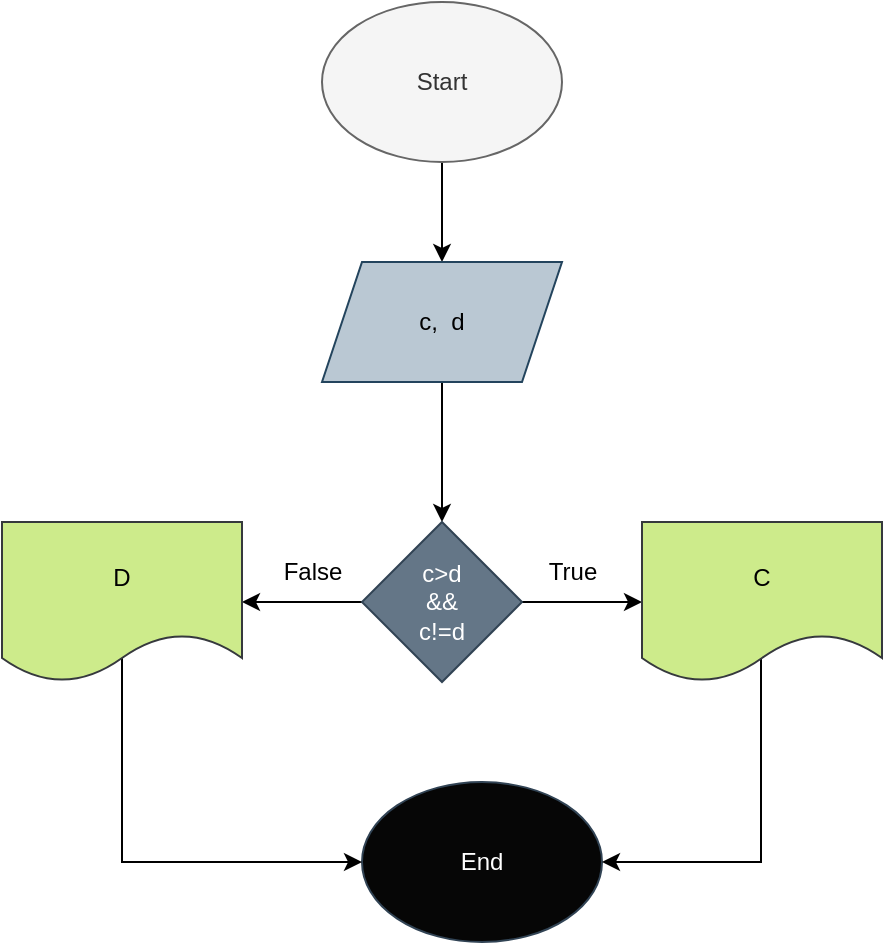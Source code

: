 <mxfile version="20.7.4" type="device" pages="9"><diagram id="5tjr5P32RwIwkQF8swrF" name="Sayfa -4"><mxGraphModel dx="794" dy="470" grid="1" gridSize="10" guides="1" tooltips="1" connect="1" arrows="1" fold="1" page="1" pageScale="1" pageWidth="827" pageHeight="1169" math="0" shadow="0"><root><mxCell id="0"/><mxCell id="1" parent="0"/><mxCell id="R9sOSfy18rmSLbUSGcn--3" value="" style="edgeStyle=orthogonalEdgeStyle;rounded=0;orthogonalLoop=1;jettySize=auto;html=1;" parent="1" source="R9sOSfy18rmSLbUSGcn--1" target="R9sOSfy18rmSLbUSGcn--2" edge="1"><mxGeometry relative="1" as="geometry"/></mxCell><mxCell id="R9sOSfy18rmSLbUSGcn--1" value="Start" style="ellipse;whiteSpace=wrap;html=1;fillColor=#f5f5f5;fontColor=#333333;strokeColor=#666666;" parent="1" vertex="1"><mxGeometry x="320" y="50" width="120" height="80" as="geometry"/></mxCell><mxCell id="fY-oPvimjUovTWZj5Bjs-4" value="" style="edgeStyle=orthogonalEdgeStyle;rounded=0;orthogonalLoop=1;jettySize=auto;html=1;" parent="1" source="R9sOSfy18rmSLbUSGcn--2" target="fY-oPvimjUovTWZj5Bjs-3" edge="1"><mxGeometry relative="1" as="geometry"/></mxCell><mxCell id="R9sOSfy18rmSLbUSGcn--2" value="c,&amp;nbsp; d" style="shape=parallelogram;perimeter=parallelogramPerimeter;whiteSpace=wrap;html=1;fixedSize=1;fillColor=#bac8d3;strokeColor=#23445d;" parent="1" vertex="1"><mxGeometry x="320" y="180" width="120" height="60" as="geometry"/></mxCell><mxCell id="R9sOSfy18rmSLbUSGcn--18" value="End" style="ellipse;whiteSpace=wrap;html=1;fillColor=#060606;fontColor=#ffffff;strokeColor=#314354;" parent="1" vertex="1"><mxGeometry x="340" y="440" width="120" height="80" as="geometry"/></mxCell><mxCell id="fY-oPvimjUovTWZj5Bjs-7" value="" style="edgeStyle=orthogonalEdgeStyle;rounded=0;orthogonalLoop=1;jettySize=auto;html=1;" parent="1" source="fY-oPvimjUovTWZj5Bjs-3" target="fY-oPvimjUovTWZj5Bjs-6" edge="1"><mxGeometry relative="1" as="geometry"/></mxCell><mxCell id="fY-oPvimjUovTWZj5Bjs-9" value="" style="edgeStyle=orthogonalEdgeStyle;rounded=0;orthogonalLoop=1;jettySize=auto;html=1;" parent="1" source="fY-oPvimjUovTWZj5Bjs-3" target="fY-oPvimjUovTWZj5Bjs-8" edge="1"><mxGeometry relative="1" as="geometry"/></mxCell><mxCell id="fY-oPvimjUovTWZj5Bjs-3" value="c&amp;gt;d&lt;br&gt;&amp;amp;&amp;amp;&lt;br&gt;c!=d" style="rhombus;whiteSpace=wrap;html=1;fillColor=#647687;strokeColor=#314354;fontColor=#ffffff;" parent="1" vertex="1"><mxGeometry x="340" y="310" width="80" height="80" as="geometry"/></mxCell><mxCell id="fY-oPvimjUovTWZj5Bjs-11" style="edgeStyle=orthogonalEdgeStyle;rounded=0;orthogonalLoop=1;jettySize=auto;html=1;entryX=1;entryY=0.5;entryDx=0;entryDy=0;" parent="1" target="R9sOSfy18rmSLbUSGcn--18" edge="1"><mxGeometry relative="1" as="geometry"><mxPoint x="539.5" y="480" as="targetPoint"/><mxPoint x="539.5" y="360" as="sourcePoint"/><Array as="points"><mxPoint x="540" y="480"/></Array></mxGeometry></mxCell><mxCell id="fY-oPvimjUovTWZj5Bjs-6" value="C" style="shape=document;whiteSpace=wrap;html=1;boundedLbl=1;fillColor=#cdeb8b;strokeColor=#36393d;" parent="1" vertex="1"><mxGeometry x="480" y="310" width="120" height="80" as="geometry"/></mxCell><mxCell id="fY-oPvimjUovTWZj5Bjs-10" style="edgeStyle=orthogonalEdgeStyle;rounded=0;orthogonalLoop=1;jettySize=auto;html=1;exitX=0.5;exitY=0.825;exitDx=0;exitDy=0;exitPerimeter=0;" parent="1" source="fY-oPvimjUovTWZj5Bjs-8" target="R9sOSfy18rmSLbUSGcn--18" edge="1"><mxGeometry relative="1" as="geometry"><mxPoint x="220" y="500" as="targetPoint"/><Array as="points"><mxPoint x="220" y="480"/></Array></mxGeometry></mxCell><mxCell id="fY-oPvimjUovTWZj5Bjs-8" value="D" style="shape=document;whiteSpace=wrap;html=1;boundedLbl=1;fillColor=#cdeb8b;strokeColor=#36393d;" parent="1" vertex="1"><mxGeometry x="160" y="310" width="120" height="80" as="geometry"/></mxCell><mxCell id="fY-oPvimjUovTWZj5Bjs-15" value="True" style="text;html=1;align=center;verticalAlign=middle;resizable=0;points=[];autosize=1;" parent="1" vertex="1"><mxGeometry x="420" y="320" width="50" height="30" as="geometry"/></mxCell><mxCell id="fY-oPvimjUovTWZj5Bjs-16" value="False" style="text;html=1;align=center;verticalAlign=middle;resizable=0;points=[];autosize=1;strokeColor=none;fillColor=none;" parent="1" vertex="1"><mxGeometry x="290" y="320" width="50" height="30" as="geometry"/></mxCell></root></mxGraphModel></diagram><diagram id="AHIXyxBRKA-eEQsozY6B" name="Sayfa -5"><mxGraphModel dx="794" dy="470" grid="1" gridSize="10" guides="1" tooltips="1" connect="1" arrows="1" fold="1" page="1" pageScale="1" pageWidth="827" pageHeight="1169" math="0" shadow="0"><root><mxCell id="0"/><mxCell id="1" parent="0"/><mxCell id="7HIVxeULVtM4gxG-kyoq-4" style="edgeStyle=orthogonalEdgeStyle;rounded=0;orthogonalLoop=1;jettySize=auto;html=1;entryX=0.5;entryY=0;entryDx=0;entryDy=0;" parent="1" source="7HIVxeULVtM4gxG-kyoq-1" target="7HIVxeULVtM4gxG-kyoq-10" edge="1"><mxGeometry relative="1" as="geometry"><mxPoint x="390" y="170" as="targetPoint"/></mxGeometry></mxCell><mxCell id="7HIVxeULVtM4gxG-kyoq-1" value="Start" style="ellipse;whiteSpace=wrap;html=1;fillColor=#a0522d;strokeColor=#6D1F00;fontColor=#ffffff;" parent="1" vertex="1"><mxGeometry x="330" y="30" width="120" height="80" as="geometry"/></mxCell><mxCell id="7HIVxeULVtM4gxG-kyoq-8" value="" style="edgeStyle=orthogonalEdgeStyle;rounded=0;orthogonalLoop=1;jettySize=auto;html=1;" parent="1" edge="1"><mxGeometry relative="1" as="geometry"><mxPoint x="389.5" y="200" as="sourcePoint"/><mxPoint x="389.5" y="260" as="targetPoint"/></mxGeometry></mxCell><mxCell id="7HIVxeULVtM4gxG-kyoq-12" value="" style="edgeStyle=orthogonalEdgeStyle;rounded=0;orthogonalLoop=1;jettySize=auto;html=1;" parent="1" source="7HIVxeULVtM4gxG-kyoq-9" target="7HIVxeULVtM4gxG-kyoq-11" edge="1"><mxGeometry relative="1" as="geometry"/></mxCell><mxCell id="7HIVxeULVtM4gxG-kyoq-9" value="Total avarage=(A+B+C) /3" style="rounded=0;whiteSpace=wrap;html=1;strokeColor=#36393d;fillColor=#f9f7ed;" parent="1" vertex="1"><mxGeometry x="330" y="260" width="120" height="60" as="geometry"/></mxCell><mxCell id="7HIVxeULVtM4gxG-kyoq-10" value="A, B, C" style="shape=parallelogram;perimeter=parallelogramPerimeter;whiteSpace=wrap;html=1;fixedSize=1;fillColor=#fad7ac;strokeColor=#b46504;" parent="1" vertex="1"><mxGeometry x="330" y="160" width="120" height="60" as="geometry"/></mxCell><mxCell id="7HIVxeULVtM4gxG-kyoq-14" value="" style="edgeStyle=orthogonalEdgeStyle;rounded=0;orthogonalLoop=1;jettySize=auto;html=1;" parent="1" source="7HIVxeULVtM4gxG-kyoq-11" target="7HIVxeULVtM4gxG-kyoq-13" edge="1"><mxGeometry relative="1" as="geometry"/></mxCell><mxCell id="7HIVxeULVtM4gxG-kyoq-16" value="" style="edgeStyle=orthogonalEdgeStyle;rounded=0;orthogonalLoop=1;jettySize=auto;html=1;" parent="1" source="7HIVxeULVtM4gxG-kyoq-11" target="7HIVxeULVtM4gxG-kyoq-15" edge="1"><mxGeometry relative="1" as="geometry"/></mxCell><mxCell id="7HIVxeULVtM4gxG-kyoq-11" value="Total avarage&amp;gt;60 &amp;amp;&amp;amp;&amp;nbsp;&lt;br&gt;avarage!=60" style="rhombus;whiteSpace=wrap;html=1;rounded=0;fillColor=#fad7ac;strokeColor=#b46504;" parent="1" vertex="1"><mxGeometry x="350" y="350" width="80" height="90" as="geometry"/></mxCell><mxCell id="7HIVxeULVtM4gxG-kyoq-25" style="edgeStyle=orthogonalEdgeStyle;rounded=0;orthogonalLoop=1;jettySize=auto;html=1;exitX=0.511;exitY=0.846;exitDx=0;exitDy=0;exitPerimeter=0;entryX=1;entryY=0.5;entryDx=0;entryDy=0;" parent="1" source="7HIVxeULVtM4gxG-kyoq-13" target="7HIVxeULVtM4gxG-kyoq-18" edge="1"><mxGeometry relative="1" as="geometry"><mxPoint x="540" y="590" as="targetPoint"/><Array as="points"><mxPoint x="540" y="483"/><mxPoint x="540" y="550"/><mxPoint x="450" y="550"/></Array></mxGeometry></mxCell><mxCell id="7HIVxeULVtM4gxG-kyoq-13" value="Keçib" style="shape=document;whiteSpace=wrap;html=1;boundedLbl=1;fillColor=#ffcd28;strokeColor=#d79b00;rounded=0;gradientColor=#ffa500;" parent="1" vertex="1"><mxGeometry x="490" y="415" width="120" height="80" as="geometry"/></mxCell><mxCell id="7HIVxeULVtM4gxG-kyoq-20" style="edgeStyle=orthogonalEdgeStyle;rounded=0;orthogonalLoop=1;jettySize=auto;html=1;entryX=0;entryY=0.5;entryDx=0;entryDy=0;" parent="1" source="7HIVxeULVtM4gxG-kyoq-15" target="7HIVxeULVtM4gxG-kyoq-18" edge="1"><mxGeometry relative="1" as="geometry"><mxPoint x="140" y="590" as="targetPoint"/><Array as="points"><mxPoint x="140" y="455"/><mxPoint x="140" y="550"/><mxPoint x="330" y="550"/></Array></mxGeometry></mxCell><mxCell id="7HIVxeULVtM4gxG-kyoq-15" value="Keçmiyib" style="shape=document;whiteSpace=wrap;html=1;boundedLbl=1;fillColor=#fff2cc;strokeColor=#d6b656;rounded=0;gradientColor=#ffd966;" parent="1" vertex="1"><mxGeometry x="170" y="415" width="120" height="80" as="geometry"/></mxCell><mxCell id="7HIVxeULVtM4gxG-kyoq-18" value="End" style="ellipse;whiteSpace=wrap;html=1;strokeColor=#6D1F00;fillColor=#a0522d;fontColor=#ffffff;" parent="1" vertex="1"><mxGeometry x="330" y="505" width="120" height="80" as="geometry"/></mxCell><mxCell id="5kKjUI0mBIB2Pqq3e-yl-2" value="True" style="text;html=1;align=center;verticalAlign=middle;resizable=0;points=[];autosize=1;strokeColor=none;fillColor=none;" parent="1" vertex="1"><mxGeometry x="430" y="430" width="50" height="30" as="geometry"/></mxCell><mxCell id="5kKjUI0mBIB2Pqq3e-yl-3" value="False" style="text;html=1;align=center;verticalAlign=middle;resizable=0;points=[];autosize=1;strokeColor=none;fillColor=none;" parent="1" vertex="1"><mxGeometry x="300" y="430" width="50" height="30" as="geometry"/></mxCell></root></mxGraphModel></diagram><diagram id="UddRKq9kaAAc9x_7ZTlj" name="Sayfa -6"><mxGraphModel dx="794" dy="470" grid="1" gridSize="10" guides="1" tooltips="1" connect="1" arrows="1" fold="1" page="1" pageScale="1" pageWidth="827" pageHeight="1169" math="0" shadow="0"><root><mxCell id="0"/><mxCell id="1" parent="0"/><mxCell id="xpajywj87h7JpGdVB39z-3" value="" style="edgeStyle=orthogonalEdgeStyle;rounded=0;orthogonalLoop=1;jettySize=auto;html=1;" parent="1" source="xpajywj87h7JpGdVB39z-1" target="xpajywj87h7JpGdVB39z-2" edge="1"><mxGeometry relative="1" as="geometry"/></mxCell><mxCell id="xpajywj87h7JpGdVB39z-1" value="Start" style="ellipse;whiteSpace=wrap;html=1;strokeColor=#36393d;fillColor=#f9f7ed;" parent="1" vertex="1"><mxGeometry x="340" y="20" width="120" height="80" as="geometry"/></mxCell><mxCell id="xpajywj87h7JpGdVB39z-5" value="" style="edgeStyle=orthogonalEdgeStyle;rounded=0;orthogonalLoop=1;jettySize=auto;html=1;" parent="1" source="xpajywj87h7JpGdVB39z-2" target="xpajywj87h7JpGdVB39z-4" edge="1"><mxGeometry relative="1" as="geometry"/></mxCell><mxCell id="xpajywj87h7JpGdVB39z-2" value="a" style="shape=parallelogram;perimeter=parallelogramPerimeter;whiteSpace=wrap;html=1;fixedSize=1;fillColor=#fff2cc;strokeColor=#d6b656;" parent="1" vertex="1"><mxGeometry x="340" y="150" width="120" height="60" as="geometry"/></mxCell><mxCell id="xpajywj87h7JpGdVB39z-9" value="" style="edgeStyle=orthogonalEdgeStyle;rounded=0;orthogonalLoop=1;jettySize=auto;html=1;" parent="1" source="xpajywj87h7JpGdVB39z-4" target="xpajywj87h7JpGdVB39z-8" edge="1"><mxGeometry relative="1" as="geometry"/></mxCell><mxCell id="xpajywj87h7JpGdVB39z-11" value="" style="edgeStyle=orthogonalEdgeStyle;rounded=0;orthogonalLoop=1;jettySize=auto;html=1;" parent="1" source="xpajywj87h7JpGdVB39z-4" target="xpajywj87h7JpGdVB39z-10" edge="1"><mxGeometry relative="1" as="geometry"/></mxCell><mxCell id="xpajywj87h7JpGdVB39z-4" value="a&amp;lt;=0" style="rhombus;whiteSpace=wrap;html=1;fillColor=#ffe6cc;strokeColor=#d79b00;" parent="1" vertex="1"><mxGeometry x="360" y="280" width="80" height="80" as="geometry"/></mxCell><mxCell id="xpajywj87h7JpGdVB39z-19" style="edgeStyle=orthogonalEdgeStyle;rounded=0;orthogonalLoop=1;jettySize=auto;html=1;" parent="1" source="xpajywj87h7JpGdVB39z-8" edge="1"><mxGeometry relative="1" as="geometry"><mxPoint x="560" y="480" as="targetPoint"/></mxGeometry></mxCell><mxCell id="jFXzfEPo527ub6VDlge--1" style="edgeStyle=orthogonalEdgeStyle;rounded=0;orthogonalLoop=1;jettySize=auto;html=1;" parent="1" source="xpajywj87h7JpGdVB39z-8" edge="1"><mxGeometry relative="1" as="geometry"><mxPoint x="560" y="480" as="targetPoint"/></mxGeometry></mxCell><mxCell id="xpajywj87h7JpGdVB39z-8" value="Low" style="shape=document;whiteSpace=wrap;html=1;boundedLbl=1;fillColor=#dae8fc;strokeColor=#6c8ebf;" parent="1" vertex="1"><mxGeometry x="500" y="280" width="120" height="80" as="geometry"/></mxCell><mxCell id="xpajywj87h7JpGdVB39z-18" style="edgeStyle=orthogonalEdgeStyle;rounded=0;orthogonalLoop=1;jettySize=auto;html=1;entryX=-0.017;entryY=0.625;entryDx=0;entryDy=0;entryPerimeter=0;" parent="1" source="xpajywj87h7JpGdVB39z-10" target="xpajywj87h7JpGdVB39z-14" edge="1"><mxGeometry x="-0.778" relative="1" as="geometry"><mxPoint x="240" y="480" as="targetPoint"/><Array as="points"><mxPoint x="240" y="480"/></Array><mxPoint as="offset"/></mxGeometry></mxCell><mxCell id="xpajywj87h7JpGdVB39z-10" value="High" style="shape=document;whiteSpace=wrap;html=1;boundedLbl=1;fillColor=#f8cecc;strokeColor=#b85450;" parent="1" vertex="1"><mxGeometry x="180" y="280" width="120" height="80" as="geometry"/></mxCell><mxCell id="xpajywj87h7JpGdVB39z-12" value="True" style="text;html=1;align=center;verticalAlign=middle;resizable=0;points=[];autosize=1;strokeColor=none;fillColor=none;" parent="1" vertex="1"><mxGeometry x="435" y="295" width="50" height="30" as="geometry"/></mxCell><mxCell id="xpajywj87h7JpGdVB39z-13" value="False" style="text;html=1;align=center;verticalAlign=middle;resizable=0;points=[];autosize=1;strokeColor=none;fillColor=none;" parent="1" vertex="1"><mxGeometry x="305" y="295" width="50" height="30" as="geometry"/></mxCell><mxCell id="xpajywj87h7JpGdVB39z-14" value="End" style="ellipse;whiteSpace=wrap;html=1;strokeColor=#b46504;fillColor=#fad7ac;" parent="1" vertex="1"><mxGeometry x="354" y="430" width="120" height="80" as="geometry"/></mxCell><mxCell id="P7ywi-Y4UeXGUDIZBVg3-1" value="" style="endArrow=classic;html=1;rounded=0;entryX=1.022;entryY=0.625;entryDx=0;entryDy=0;entryPerimeter=0;" parent="1" target="xpajywj87h7JpGdVB39z-14" edge="1"><mxGeometry width="50" height="50" relative="1" as="geometry"><mxPoint x="560" y="480" as="sourcePoint"/><mxPoint x="610" y="430" as="targetPoint"/></mxGeometry></mxCell></root></mxGraphModel></diagram><diagram id="aQ71PWt8G8KHQygqewN_" name="Sayfa -7"><mxGraphModel dx="794" dy="470" grid="1" gridSize="10" guides="1" tooltips="1" connect="1" arrows="1" fold="1" page="1" pageScale="1" pageWidth="827" pageHeight="1169" math="0" shadow="0"><root><mxCell id="0"/><mxCell id="1" parent="0"/><mxCell id="_cm_ueRoqhMwh7S6f6mC-3" value="" style="edgeStyle=orthogonalEdgeStyle;rounded=0;orthogonalLoop=1;jettySize=auto;html=1;" parent="1" source="_cm_ueRoqhMwh7S6f6mC-1" target="_cm_ueRoqhMwh7S6f6mC-2" edge="1"><mxGeometry relative="1" as="geometry"/></mxCell><mxCell id="_cm_ueRoqhMwh7S6f6mC-1" value="Start" style="ellipse;whiteSpace=wrap;html=1;" parent="1" vertex="1"><mxGeometry x="350" y="60" width="120" height="80" as="geometry"/></mxCell><mxCell id="_cm_ueRoqhMwh7S6f6mC-6" value="" style="edgeStyle=orthogonalEdgeStyle;rounded=0;orthogonalLoop=1;jettySize=auto;html=1;" parent="1" source="_cm_ueRoqhMwh7S6f6mC-2" target="_cm_ueRoqhMwh7S6f6mC-5" edge="1"><mxGeometry relative="1" as="geometry"/></mxCell><mxCell id="_cm_ueRoqhMwh7S6f6mC-2" value="Mode&lt;br&gt;" style="shape=parallelogram;perimeter=parallelogramPerimeter;whiteSpace=wrap;html=1;fixedSize=1;" parent="1" vertex="1"><mxGeometry x="350" y="190" width="120" height="60" as="geometry"/></mxCell><mxCell id="_cm_ueRoqhMwh7S6f6mC-8" value="" style="edgeStyle=orthogonalEdgeStyle;rounded=0;orthogonalLoop=1;jettySize=auto;html=1;" parent="1" source="_cm_ueRoqhMwh7S6f6mC-5" target="_cm_ueRoqhMwh7S6f6mC-7" edge="1"><mxGeometry relative="1" as="geometry"/></mxCell><mxCell id="_cm_ueRoqhMwh7S6f6mC-5" value="Player==1II &amp;gt;1" style="rhombus;whiteSpace=wrap;html=1;" parent="1" vertex="1"><mxGeometry x="370" y="320" width="80" height="80" as="geometry"/></mxCell><mxCell id="_cm_ueRoqhMwh7S6f6mC-10" value="" style="edgeStyle=orthogonalEdgeStyle;rounded=0;orthogonalLoop=1;jettySize=auto;html=1;" parent="1" source="_cm_ueRoqhMwh7S6f6mC-7" target="_cm_ueRoqhMwh7S6f6mC-9" edge="1"><mxGeometry relative="1" as="geometry"/></mxCell><mxCell id="_cm_ueRoqhMwh7S6f6mC-7" value="Room" style="whiteSpace=wrap;html=1;" parent="1" vertex="1"><mxGeometry x="510" y="330" width="120" height="60" as="geometry"/></mxCell><mxCell id="_cm_ueRoqhMwh7S6f6mC-12" value="" style="edgeStyle=orthogonalEdgeStyle;rounded=0;orthogonalLoop=1;jettySize=auto;html=1;" parent="1" source="_cm_ueRoqhMwh7S6f6mC-9" target="_cm_ueRoqhMwh7S6f6mC-11" edge="1"><mxGeometry relative="1" as="geometry"/></mxCell><mxCell id="_cm_ueRoqhMwh7S6f6mC-15" style="edgeStyle=orthogonalEdgeStyle;rounded=0;orthogonalLoop=1;jettySize=auto;html=1;exitX=1;exitY=0.5;exitDx=0;exitDy=0;entryX=1;entryY=1;entryDx=0;entryDy=0;" parent="1" source="_cm_ueRoqhMwh7S6f6mC-9" target="_cm_ueRoqhMwh7S6f6mC-7" edge="1"><mxGeometry relative="1" as="geometry"/></mxCell><mxCell id="_cm_ueRoqhMwh7S6f6mC-9" value="Numbers of players&amp;gt;100" style="rhombus;whiteSpace=wrap;html=1;" parent="1" vertex="1"><mxGeometry x="530" y="460" width="80" height="90" as="geometry"/></mxCell><mxCell id="_cm_ueRoqhMwh7S6f6mC-22" value="" style="edgeStyle=orthogonalEdgeStyle;rounded=0;orthogonalLoop=1;jettySize=auto;html=1;" parent="1" source="_cm_ueRoqhMwh7S6f6mC-11" target="_cm_ueRoqhMwh7S6f6mC-21" edge="1"><mxGeometry relative="1" as="geometry"/></mxCell><mxCell id="_cm_ueRoqhMwh7S6f6mC-11" value="Game starts" style="whiteSpace=wrap;html=1;" parent="1" vertex="1"><mxGeometry x="510" y="645" width="120" height="60" as="geometry"/></mxCell><mxCell id="_cm_ueRoqhMwh7S6f6mC-13" value="Yes" style="text;html=1;align=center;verticalAlign=middle;resizable=0;points=[];autosize=1;strokeColor=none;fillColor=none;" parent="1" vertex="1"><mxGeometry x="570" y="580" width="40" height="30" as="geometry"/></mxCell><mxCell id="_cm_ueRoqhMwh7S6f6mC-16" value="No" style="text;html=1;align=center;verticalAlign=middle;resizable=0;points=[];autosize=1;strokeColor=none;fillColor=none;" parent="1" vertex="1"><mxGeometry x="640" y="430" width="40" height="30" as="geometry"/></mxCell><mxCell id="_cm_ueRoqhMwh7S6f6mC-29" value="" style="edgeStyle=orthogonalEdgeStyle;rounded=0;orthogonalLoop=1;jettySize=auto;html=1;" parent="1" source="_cm_ueRoqhMwh7S6f6mC-21" target="_cm_ueRoqhMwh7S6f6mC-28" edge="1"><mxGeometry relative="1" as="geometry"/></mxCell><mxCell id="_cm_ueRoqhMwh7S6f6mC-21" value="1, LevelCome to İsland" style="whiteSpace=wrap;html=1;" parent="1" vertex="1"><mxGeometry x="510" y="785" width="120" height="60" as="geometry"/></mxCell><mxCell id="_cm_ueRoqhMwh7S6f6mC-31" value="" style="edgeStyle=orthogonalEdgeStyle;rounded=0;orthogonalLoop=1;jettySize=auto;html=1;" parent="1" source="_cm_ueRoqhMwh7S6f6mC-28" target="_cm_ueRoqhMwh7S6f6mC-30" edge="1"><mxGeometry relative="1" as="geometry"/></mxCell><mxCell id="_cm_ueRoqhMwh7S6f6mC-34" value="" style="edgeStyle=orthogonalEdgeStyle;rounded=0;orthogonalLoop=1;jettySize=auto;html=1;" parent="1" source="_cm_ueRoqhMwh7S6f6mC-28" target="_cm_ueRoqhMwh7S6f6mC-33" edge="1"><mxGeometry relative="1" as="geometry"/></mxCell><mxCell id="_cm_ueRoqhMwh7S6f6mC-28" value="Does player kill?" style="rhombus;whiteSpace=wrap;html=1;" parent="1" vertex="1"><mxGeometry x="530" y="920" width="80" height="80" as="geometry"/></mxCell><mxCell id="_cm_ueRoqhMwh7S6f6mC-30" value="End" style="ellipse;whiteSpace=wrap;html=1;" parent="1" vertex="1"><mxGeometry x="330" y="860" width="80" height="80" as="geometry"/></mxCell><mxCell id="_cm_ueRoqhMwh7S6f6mC-32" value="Yes" style="text;html=1;align=center;verticalAlign=middle;resizable=0;points=[];autosize=1;strokeColor=none;fillColor=none;" parent="1" vertex="1"><mxGeometry x="460" y="925" width="40" height="30" as="geometry"/></mxCell><mxCell id="_cm_ueRoqhMwh7S6f6mC-36" value="" style="edgeStyle=orthogonalEdgeStyle;rounded=0;orthogonalLoop=1;jettySize=auto;html=1;" parent="1" source="_cm_ueRoqhMwh7S6f6mC-33" target="_cm_ueRoqhMwh7S6f6mC-35" edge="1"><mxGeometry relative="1" as="geometry"/></mxCell><mxCell id="_cm_ueRoqhMwh7S6f6mC-33" value="continue game&lt;br&gt;Level 2" style="whiteSpace=wrap;html=1;" parent="1" vertex="1"><mxGeometry x="510" y="1090" width="120" height="60" as="geometry"/></mxCell><mxCell id="_cm_ueRoqhMwh7S6f6mC-37" style="edgeStyle=orthogonalEdgeStyle;rounded=0;orthogonalLoop=1;jettySize=auto;html=1;" parent="1" source="_cm_ueRoqhMwh7S6f6mC-35" target="_cm_ueRoqhMwh7S6f6mC-30" edge="1"><mxGeometry relative="1" as="geometry"/></mxCell><mxCell id="_cm_ueRoqhMwh7S6f6mC-39" style="edgeStyle=orthogonalEdgeStyle;rounded=0;orthogonalLoop=1;jettySize=auto;html=1;" parent="1" source="_cm_ueRoqhMwh7S6f6mC-35" edge="1"><mxGeometry relative="1" as="geometry"><mxPoint x="250" y="960" as="targetPoint"/></mxGeometry></mxCell><mxCell id="_cm_ueRoqhMwh7S6f6mC-35" value="player win game?" style="rhombus;whiteSpace=wrap;html=1;" parent="1" vertex="1"><mxGeometry x="330" y="1080" width="80" height="80" as="geometry"/></mxCell><mxCell id="_cm_ueRoqhMwh7S6f6mC-38" value="Yes" style="text;html=1;align=center;verticalAlign=middle;resizable=0;points=[];autosize=1;strokeColor=none;fillColor=none;" parent="1" vertex="1"><mxGeometry x="350" y="1005" width="40" height="30" as="geometry"/></mxCell><mxCell id="_cm_ueRoqhMwh7S6f6mC-42" value="" style="endArrow=classic;html=1;rounded=0;entryX=0;entryY=0.5;entryDx=0;entryDy=0;" parent="1" target="_cm_ueRoqhMwh7S6f6mC-30" edge="1"><mxGeometry width="50" height="50" relative="1" as="geometry"><mxPoint x="250" y="965" as="sourcePoint"/><mxPoint x="300" y="915" as="targetPoint"/></mxGeometry></mxCell><mxCell id="_cm_ueRoqhMwh7S6f6mC-43" value="No" style="text;html=1;align=center;verticalAlign=middle;resizable=0;points=[];autosize=1;strokeColor=none;fillColor=none;" parent="1" vertex="1"><mxGeometry x="240" y="1035" width="40" height="30" as="geometry"/></mxCell></root></mxGraphModel></diagram><diagram id="teun1tYgVZ6CP7w48BsA" name="Sayfa -8"><mxGraphModel dx="794" dy="470" grid="1" gridSize="10" guides="1" tooltips="1" connect="1" arrows="1" fold="1" page="1" pageScale="1" pageWidth="827" pageHeight="1169" math="0" shadow="0"><root><mxCell id="0"/><mxCell id="1" parent="0"/><mxCell id="CvxvBfe3DgB22pczcmGK-3" value="" style="edgeStyle=orthogonalEdgeStyle;rounded=0;orthogonalLoop=1;jettySize=auto;html=1;" parent="1" source="CvxvBfe3DgB22pczcmGK-1" target="CvxvBfe3DgB22pczcmGK-2" edge="1"><mxGeometry relative="1" as="geometry"/></mxCell><mxCell id="CvxvBfe3DgB22pczcmGK-1" value="Start" style="ellipse;whiteSpace=wrap;html=1;" parent="1" vertex="1"><mxGeometry x="340" y="20" width="120" height="80" as="geometry"/></mxCell><mxCell id="CvxvBfe3DgB22pczcmGK-5" value="" style="edgeStyle=orthogonalEdgeStyle;rounded=0;orthogonalLoop=1;jettySize=auto;html=1;" parent="1" source="CvxvBfe3DgB22pczcmGK-2" target="CvxvBfe3DgB22pczcmGK-4" edge="1"><mxGeometry relative="1" as="geometry"/></mxCell><mxCell id="CvxvBfe3DgB22pczcmGK-2" value="a, b,c" style="shape=parallelogram;perimeter=parallelogramPerimeter;whiteSpace=wrap;html=1;fixedSize=1;" parent="1" vertex="1"><mxGeometry x="340" y="160" width="120" height="60" as="geometry"/></mxCell><mxCell id="CvxvBfe3DgB22pczcmGK-7" value="" style="edgeStyle=orthogonalEdgeStyle;rounded=0;orthogonalLoop=1;jettySize=auto;html=1;" parent="1" source="CvxvBfe3DgB22pczcmGK-4" target="CvxvBfe3DgB22pczcmGK-6" edge="1"><mxGeometry relative="1" as="geometry"/></mxCell><mxCell id="CvxvBfe3DgB22pczcmGK-9" value="" style="edgeStyle=orthogonalEdgeStyle;rounded=0;orthogonalLoop=1;jettySize=auto;html=1;" parent="1" source="CvxvBfe3DgB22pczcmGK-4" target="CvxvBfe3DgB22pczcmGK-8" edge="1"><mxGeometry relative="1" as="geometry"/></mxCell><mxCell id="E-6RugrP0fP75OoSmKiQ-2" value="" style="edgeStyle=orthogonalEdgeStyle;rounded=0;orthogonalLoop=1;jettySize=auto;html=1;" parent="1" source="CvxvBfe3DgB22pczcmGK-4" target="E-6RugrP0fP75OoSmKiQ-1" edge="1"><mxGeometry relative="1" as="geometry"/></mxCell><mxCell id="CvxvBfe3DgB22pczcmGK-4" value="a&amp;gt;b&lt;br&gt;c&amp;lt;b&lt;br&gt;" style="rhombus;whiteSpace=wrap;html=1;" parent="1" vertex="1"><mxGeometry x="360" y="290" width="80" height="130" as="geometry"/></mxCell><mxCell id="E-6RugrP0fP75OoSmKiQ-23" style="edgeStyle=orthogonalEdgeStyle;rounded=0;orthogonalLoop=1;jettySize=auto;html=1;" parent="1" source="CvxvBfe3DgB22pczcmGK-6" edge="1"><mxGeometry relative="1" as="geometry"><mxPoint x="720" y="940" as="targetPoint"/></mxGeometry></mxCell><mxCell id="CvxvBfe3DgB22pczcmGK-6" value="A" style="shape=document;whiteSpace=wrap;html=1;boundedLbl=1;" parent="1" vertex="1"><mxGeometry x="500" y="312.5" width="130" height="85" as="geometry"/></mxCell><mxCell id="E-6RugrP0fP75OoSmKiQ-26" style="edgeStyle=orthogonalEdgeStyle;rounded=0;orthogonalLoop=1;jettySize=auto;html=1;" parent="1" source="CvxvBfe3DgB22pczcmGK-8" edge="1"><mxGeometry relative="1" as="geometry"><mxPoint x="120" y="940" as="targetPoint"/></mxGeometry></mxCell><mxCell id="CvxvBfe3DgB22pczcmGK-8" value="C" style="shape=document;whiteSpace=wrap;html=1;boundedLbl=1;" parent="1" vertex="1"><mxGeometry x="180" y="315" width="120" height="80" as="geometry"/></mxCell><mxCell id="n0pPWGYXly66cpkeD7gW-1" value="Yes" style="text;html=1;align=center;verticalAlign=middle;resizable=0;points=[];autosize=1;strokeColor=none;fillColor=none;" parent="1" vertex="1"><mxGeometry x="450" y="305" width="40" height="30" as="geometry"/></mxCell><mxCell id="E-6RugrP0fP75OoSmKiQ-6" value="" style="edgeStyle=orthogonalEdgeStyle;rounded=0;orthogonalLoop=1;jettySize=auto;html=1;" parent="1" source="E-6RugrP0fP75OoSmKiQ-1" target="E-6RugrP0fP75OoSmKiQ-5" edge="1"><mxGeometry relative="1" as="geometry"/></mxCell><mxCell id="E-6RugrP0fP75OoSmKiQ-14" style="edgeStyle=orthogonalEdgeStyle;rounded=0;orthogonalLoop=1;jettySize=auto;html=1;" parent="1" source="E-6RugrP0fP75OoSmKiQ-1" edge="1"><mxGeometry relative="1" as="geometry"><mxPoint x="300" y="515" as="targetPoint"/></mxGeometry></mxCell><mxCell id="E-6RugrP0fP75OoSmKiQ-16" value="" style="edgeStyle=orthogonalEdgeStyle;rounded=0;orthogonalLoop=1;jettySize=auto;html=1;" parent="1" source="E-6RugrP0fP75OoSmKiQ-1" target="E-6RugrP0fP75OoSmKiQ-15" edge="1"><mxGeometry relative="1" as="geometry"/></mxCell><mxCell id="E-6RugrP0fP75OoSmKiQ-1" value="b&amp;gt;c&lt;br&gt;a&amp;lt;c&lt;br&gt;&lt;div style=&quot;text-align: left;&quot;&gt;&lt;br&gt;&lt;/div&gt;" style="rhombus;whiteSpace=wrap;html=1;" parent="1" vertex="1"><mxGeometry x="360" y="490" width="80" height="130" as="geometry"/></mxCell><mxCell id="E-6RugrP0fP75OoSmKiQ-4" value="No" style="text;html=1;align=center;verticalAlign=middle;resizable=0;points=[];autosize=1;strokeColor=none;fillColor=none;" parent="1" vertex="1"><mxGeometry x="320" y="315" width="40" height="30" as="geometry"/></mxCell><mxCell id="E-6RugrP0fP75OoSmKiQ-29" style="edgeStyle=orthogonalEdgeStyle;rounded=0;orthogonalLoop=1;jettySize=auto;html=1;" parent="1" source="E-6RugrP0fP75OoSmKiQ-5" edge="1"><mxGeometry relative="1" as="geometry"><mxPoint x="670" y="902" as="targetPoint"/></mxGeometry></mxCell><mxCell id="E-6RugrP0fP75OoSmKiQ-5" value="B" style="shape=document;whiteSpace=wrap;html=1;boundedLbl=1;" parent="1" vertex="1"><mxGeometry x="505" y="475" width="120" height="80" as="geometry"/></mxCell><mxCell id="E-6RugrP0fP75OoSmKiQ-7" value="Yes" style="text;html=1;align=center;verticalAlign=middle;resizable=0;points=[];autosize=1;strokeColor=none;fillColor=none;" parent="1" vertex="1"><mxGeometry x="440" y="465" width="40" height="30" as="geometry"/></mxCell><mxCell id="E-6RugrP0fP75OoSmKiQ-8" value="No" style="text;html=1;align=center;verticalAlign=middle;resizable=0;points=[];autosize=1;strokeColor=none;fillColor=none;" parent="1" vertex="1"><mxGeometry x="300" y="465" width="40" height="30" as="geometry"/></mxCell><mxCell id="E-6RugrP0fP75OoSmKiQ-30" style="edgeStyle=orthogonalEdgeStyle;rounded=0;orthogonalLoop=1;jettySize=auto;html=1;" parent="1" source="E-6RugrP0fP75OoSmKiQ-13" edge="1"><mxGeometry relative="1" as="geometry"><mxPoint x="150" y="918.667" as="targetPoint"/></mxGeometry></mxCell><mxCell id="E-6RugrP0fP75OoSmKiQ-13" value="A" style="shape=document;whiteSpace=wrap;html=1;boundedLbl=1;" parent="1" vertex="1"><mxGeometry x="170" y="475" width="120" height="80" as="geometry"/></mxCell><mxCell id="E-6RugrP0fP75OoSmKiQ-18" value="" style="edgeStyle=orthogonalEdgeStyle;rounded=0;orthogonalLoop=1;jettySize=auto;html=1;" parent="1" source="E-6RugrP0fP75OoSmKiQ-15" target="E-6RugrP0fP75OoSmKiQ-17" edge="1"><mxGeometry relative="1" as="geometry"/></mxCell><mxCell id="E-6RugrP0fP75OoSmKiQ-20" value="" style="edgeStyle=orthogonalEdgeStyle;rounded=0;orthogonalLoop=1;jettySize=auto;html=1;" parent="1" source="E-6RugrP0fP75OoSmKiQ-15" target="E-6RugrP0fP75OoSmKiQ-19" edge="1"><mxGeometry relative="1" as="geometry"/></mxCell><mxCell id="E-6RugrP0fP75OoSmKiQ-15" value="c&amp;gt;a&lt;br&gt;b&amp;lt;a" style="rhombus;whiteSpace=wrap;html=1;" parent="1" vertex="1"><mxGeometry x="360" y="700" width="80" height="130" as="geometry"/></mxCell><mxCell id="E-6RugrP0fP75OoSmKiQ-32" style="edgeStyle=orthogonalEdgeStyle;rounded=0;orthogonalLoop=1;jettySize=auto;html=1;" parent="1" source="E-6RugrP0fP75OoSmKiQ-17" edge="1"><mxGeometry relative="1" as="geometry"><mxPoint x="570" y="860" as="targetPoint"/></mxGeometry></mxCell><mxCell id="E-6RugrP0fP75OoSmKiQ-17" value="C" style="shape=document;whiteSpace=wrap;html=1;boundedLbl=1;size=0.438;" parent="1" vertex="1"><mxGeometry x="510" y="700" width="120" height="80" as="geometry"/></mxCell><mxCell id="E-6RugrP0fP75OoSmKiQ-33" style="edgeStyle=orthogonalEdgeStyle;rounded=0;orthogonalLoop=1;jettySize=auto;html=1;" parent="1" source="E-6RugrP0fP75OoSmKiQ-19" edge="1"><mxGeometry relative="1" as="geometry"><mxPoint x="240" y="860" as="targetPoint"/></mxGeometry></mxCell><mxCell id="E-6RugrP0fP75OoSmKiQ-19" value="B" style="shape=document;whiteSpace=wrap;html=1;boundedLbl=1;" parent="1" vertex="1"><mxGeometry x="180" y="700" width="120" height="80" as="geometry"/></mxCell><mxCell id="E-6RugrP0fP75OoSmKiQ-22" value="End" style="ellipse;whiteSpace=wrap;html=1;" parent="1" vertex="1"><mxGeometry x="354" y="860" width="120" height="80" as="geometry"/></mxCell><mxCell id="E-6RugrP0fP75OoSmKiQ-25" value="" style="endArrow=classic;html=1;rounded=0;entryX=1;entryY=0.625;entryDx=0;entryDy=0;entryPerimeter=0;" parent="1" target="E-6RugrP0fP75OoSmKiQ-22" edge="1"><mxGeometry width="50" height="50" relative="1" as="geometry"><mxPoint x="720" y="940" as="sourcePoint"/><mxPoint x="770" y="890" as="targetPoint"/></mxGeometry></mxCell><mxCell id="E-6RugrP0fP75OoSmKiQ-27" value="" style="endArrow=classic;html=1;rounded=0;" parent="1" edge="1"><mxGeometry width="50" height="50" relative="1" as="geometry"><mxPoint x="120" y="940" as="sourcePoint"/><mxPoint x="350" y="910" as="targetPoint"/></mxGeometry></mxCell><mxCell id="E-6RugrP0fP75OoSmKiQ-28" value="" style="endArrow=classic;html=1;rounded=0;" parent="1" edge="1"><mxGeometry width="50" height="50" relative="1" as="geometry"><mxPoint x="670" y="900" as="sourcePoint"/><mxPoint x="480" y="900" as="targetPoint"/></mxGeometry></mxCell><mxCell id="E-6RugrP0fP75OoSmKiQ-31" value="" style="endArrow=classic;html=1;rounded=0;entryX=0;entryY=0.5;entryDx=0;entryDy=0;" parent="1" target="E-6RugrP0fP75OoSmKiQ-22" edge="1"><mxGeometry width="50" height="50" relative="1" as="geometry"><mxPoint x="150" y="920" as="sourcePoint"/><mxPoint x="200" y="870" as="targetPoint"/></mxGeometry></mxCell><mxCell id="E-6RugrP0fP75OoSmKiQ-34" value="" style="endArrow=classic;html=1;rounded=0;entryX=0.033;entryY=0.342;entryDx=0;entryDy=0;entryPerimeter=0;" parent="1" target="E-6RugrP0fP75OoSmKiQ-22" edge="1"><mxGeometry width="50" height="50" relative="1" as="geometry"><mxPoint x="240" y="860" as="sourcePoint"/><mxPoint x="290" y="810" as="targetPoint"/></mxGeometry></mxCell><mxCell id="E-6RugrP0fP75OoSmKiQ-35" value="" style="endArrow=classic;html=1;rounded=0;" parent="1" target="E-6RugrP0fP75OoSmKiQ-22" edge="1"><mxGeometry width="50" height="50" relative="1" as="geometry"><mxPoint x="570" y="860" as="sourcePoint"/><mxPoint x="620" y="810" as="targetPoint"/></mxGeometry></mxCell><mxCell id="E-6RugrP0fP75OoSmKiQ-36" value="Yes" style="text;html=1;align=center;verticalAlign=middle;resizable=0;points=[];autosize=1;strokeColor=none;fillColor=none;" parent="1" vertex="1"><mxGeometry x="440" y="700" width="40" height="30" as="geometry"/></mxCell><mxCell id="E-6RugrP0fP75OoSmKiQ-37" value="No" style="text;html=1;align=center;verticalAlign=middle;resizable=0;points=[];autosize=1;strokeColor=none;fillColor=none;" parent="1" vertex="1"><mxGeometry x="320" y="695" width="40" height="30" as="geometry"/></mxCell></root></mxGraphModel></diagram><diagram id="4df_UWGRL3NhNaPLCyRZ" name="Sayfa -9"><mxGraphModel dx="794" dy="1639" grid="1" gridSize="10" guides="1" tooltips="1" connect="1" arrows="1" fold="1" page="1" pageScale="1" pageWidth="827" pageHeight="1169" math="0" shadow="0"><root><mxCell id="0"/><mxCell id="1" parent="0"/><mxCell id="HIlaJ6LsBRLUlEZ1o-oJ-3" value="" style="edgeStyle=orthogonalEdgeStyle;rounded=0;orthogonalLoop=1;jettySize=auto;html=1;" parent="1" source="HIlaJ6LsBRLUlEZ1o-oJ-1" target="HIlaJ6LsBRLUlEZ1o-oJ-2" edge="1"><mxGeometry relative="1" as="geometry"/></mxCell><mxCell id="HIlaJ6LsBRLUlEZ1o-oJ-1" value="Start" style="ellipse;whiteSpace=wrap;html=1;" parent="1" vertex="1"><mxGeometry x="330" y="-1120" width="120" height="80" as="geometry"/></mxCell><mxCell id="HIlaJ6LsBRLUlEZ1o-oJ-6" value="" style="edgeStyle=orthogonalEdgeStyle;rounded=0;orthogonalLoop=1;jettySize=auto;html=1;" parent="1" source="HIlaJ6LsBRLUlEZ1o-oJ-2" target="HIlaJ6LsBRLUlEZ1o-oJ-5" edge="1"><mxGeometry relative="1" as="geometry"/></mxCell><mxCell id="HIlaJ6LsBRLUlEZ1o-oJ-2" value="G=1" style="shape=parallelogram;perimeter=parallelogramPerimeter;whiteSpace=wrap;html=1;fixedSize=1;" parent="1" vertex="1"><mxGeometry x="330" y="-950" width="120" height="60" as="geometry"/></mxCell><mxCell id="HIlaJ6LsBRLUlEZ1o-oJ-8" value="" style="edgeStyle=orthogonalEdgeStyle;rounded=0;orthogonalLoop=1;jettySize=auto;html=1;" parent="1" source="HIlaJ6LsBRLUlEZ1o-oJ-5" target="HIlaJ6LsBRLUlEZ1o-oJ-7" edge="1"><mxGeometry relative="1" as="geometry"/></mxCell><mxCell id="HIlaJ6LsBRLUlEZ1o-oJ-11" value="" style="edgeStyle=orthogonalEdgeStyle;rounded=0;orthogonalLoop=1;jettySize=auto;html=1;" parent="1" source="HIlaJ6LsBRLUlEZ1o-oJ-5" target="HIlaJ6LsBRLUlEZ1o-oJ-10" edge="1"><mxGeometry relative="1" as="geometry"/></mxCell><mxCell id="HIlaJ6LsBRLUlEZ1o-oJ-5" value="G&amp;lt;=10" style="rhombus;whiteSpace=wrap;html=1;" parent="1" vertex="1"><mxGeometry x="350" y="-820" width="80" height="100" as="geometry"/></mxCell><mxCell id="HIlaJ6LsBRLUlEZ1o-oJ-15" style="edgeStyle=orthogonalEdgeStyle;rounded=0;orthogonalLoop=1;jettySize=auto;html=1;" parent="1" source="HIlaJ6LsBRLUlEZ1o-oJ-7" target="HIlaJ6LsBRLUlEZ1o-oJ-12" edge="1"><mxGeometry relative="1" as="geometry"><Array as="points"><mxPoint x="660" y="-770"/><mxPoint x="660" y="-770"/></Array></mxGeometry></mxCell><mxCell id="HIlaJ6LsBRLUlEZ1o-oJ-7" value="Hello World" style="shape=document;whiteSpace=wrap;html=1;boundedLbl=1;" parent="1" vertex="1"><mxGeometry x="490" y="-810" width="120" height="80" as="geometry"/></mxCell><mxCell id="HIlaJ6LsBRLUlEZ1o-oJ-9" value="Yes" style="text;html=1;align=center;verticalAlign=middle;resizable=0;points=[];autosize=1;strokeColor=none;fillColor=none;" parent="1" vertex="1"><mxGeometry x="430" y="-805" width="40" height="30" as="geometry"/></mxCell><mxCell id="HIlaJ6LsBRLUlEZ1o-oJ-10" value="End" style="ellipse;whiteSpace=wrap;html=1;" parent="1" vertex="1"><mxGeometry x="190" y="-810" width="80" height="80" as="geometry"/></mxCell><mxCell id="eoZig9bajYorHwUIGuQL-2" style="edgeStyle=orthogonalEdgeStyle;rounded=0;orthogonalLoop=1;jettySize=auto;html=1;" parent="1" source="HIlaJ6LsBRLUlEZ1o-oJ-12" edge="1"><mxGeometry x="0.692" y="50" relative="1" as="geometry"><mxPoint x="730" y="-870" as="targetPoint"/><mxPoint as="offset"/></mxGeometry></mxCell><mxCell id="HIlaJ6LsBRLUlEZ1o-oJ-12" value="G++" style="rounded=1;whiteSpace=wrap;html=1;" parent="1" vertex="1"><mxGeometry x="670" y="-805" width="120" height="60" as="geometry"/></mxCell><mxCell id="HIlaJ6LsBRLUlEZ1o-oJ-16" value="No" style="text;html=1;align=center;verticalAlign=middle;resizable=0;points=[];autosize=1;strokeColor=none;fillColor=none;" parent="1" vertex="1"><mxGeometry x="290" y="-805" width="40" height="30" as="geometry"/></mxCell><mxCell id="eoZig9bajYorHwUIGuQL-4" value="" style="endArrow=classic;html=1;rounded=0;" parent="1" edge="1"><mxGeometry width="50" height="50" relative="1" as="geometry"><mxPoint x="730" y="-870" as="sourcePoint"/><mxPoint x="390" y="-870" as="targetPoint"/></mxGeometry></mxCell></root></mxGraphModel></diagram><diagram id="3ZZFMphQZjbvmQ2bLkv3" name="Sayfa -10"><mxGraphModel dx="794" dy="470" grid="1" gridSize="10" guides="1" tooltips="1" connect="1" arrows="1" fold="1" page="1" pageScale="1" pageWidth="827" pageHeight="1169" math="0" shadow="0"><root><mxCell id="0"/><mxCell id="1" parent="0"/><mxCell id="5lAACbn9Q5DRMBz_lTOh-3" value="" style="edgeStyle=orthogonalEdgeStyle;rounded=0;orthogonalLoop=1;jettySize=auto;html=1;" parent="1" source="5lAACbn9Q5DRMBz_lTOh-1" target="5lAACbn9Q5DRMBz_lTOh-2" edge="1"><mxGeometry relative="1" as="geometry"/></mxCell><mxCell id="5lAACbn9Q5DRMBz_lTOh-1" value="start" style="ellipse;whiteSpace=wrap;html=1;" parent="1" vertex="1"><mxGeometry x="330" y="30" width="120" height="80" as="geometry"/></mxCell><mxCell id="5lAACbn9Q5DRMBz_lTOh-5" value="" style="edgeStyle=orthogonalEdgeStyle;rounded=0;orthogonalLoop=1;jettySize=auto;html=1;" parent="1" source="5lAACbn9Q5DRMBz_lTOh-2" target="5lAACbn9Q5DRMBz_lTOh-4" edge="1"><mxGeometry relative="1" as="geometry"/></mxCell><mxCell id="5lAACbn9Q5DRMBz_lTOh-2" value="a=1&lt;br&gt;Cem=0" style="shape=parallelogram;perimeter=parallelogramPerimeter;whiteSpace=wrap;html=1;fixedSize=1;" parent="1" vertex="1"><mxGeometry x="330" y="150" width="120" height="60" as="geometry"/></mxCell><mxCell id="5lAACbn9Q5DRMBz_lTOh-19" value="" style="edgeStyle=orthogonalEdgeStyle;rounded=0;orthogonalLoop=1;jettySize=auto;html=1;" parent="1" source="5lAACbn9Q5DRMBz_lTOh-4" target="5lAACbn9Q5DRMBz_lTOh-18" edge="1"><mxGeometry relative="1" as="geometry"/></mxCell><mxCell id="bYfYYnEm0MAKNtzAjoDM-2" value="" style="edgeStyle=orthogonalEdgeStyle;rounded=0;orthogonalLoop=1;jettySize=auto;html=1;" parent="1" source="5lAACbn9Q5DRMBz_lTOh-4" target="bYfYYnEm0MAKNtzAjoDM-1" edge="1"><mxGeometry relative="1" as="geometry"/></mxCell><mxCell id="5lAACbn9Q5DRMBz_lTOh-4" value="a&amp;gt;1&lt;br&gt;&amp;amp;&amp;amp;&lt;br&gt;a&amp;lt;=50&lt;br&gt;&amp;amp;&amp;amp;&lt;br&gt;a%2==0" style="rhombus;whiteSpace=wrap;html=1;" parent="1" vertex="1"><mxGeometry x="330" y="280" width="120" height="100" as="geometry"/></mxCell><mxCell id="5lAACbn9Q5DRMBz_lTOh-17" value="" style="edgeStyle=orthogonalEdgeStyle;rounded=0;orthogonalLoop=1;jettySize=auto;html=1;" parent="1" target="5lAACbn9Q5DRMBz_lTOh-16" edge="1"><mxGeometry relative="1" as="geometry"><mxPoint x="550" y="350" as="sourcePoint"/></mxGeometry></mxCell><mxCell id="Fks3UkOxEyKSvkDbUuI0-1" style="edgeStyle=orthogonalEdgeStyle;rounded=0;orthogonalLoop=1;jettySize=auto;html=1;" parent="1" source="5lAACbn9Q5DRMBz_lTOh-16" edge="1"><mxGeometry relative="1" as="geometry"><mxPoint x="730" y="240" as="targetPoint"/></mxGeometry></mxCell><mxCell id="5lAACbn9Q5DRMBz_lTOh-16" value="&amp;nbsp;a++" style="whiteSpace=wrap;html=1;" parent="1" vertex="1"><mxGeometry x="490" y="430" width="120" height="60" as="geometry"/></mxCell><mxCell id="5lAACbn9Q5DRMBz_lTOh-18" value="cem=cem+a" style="whiteSpace=wrap;html=1;" parent="1" vertex="1"><mxGeometry x="490" y="290" width="120" height="60" as="geometry"/></mxCell><mxCell id="5lAACbn9Q5DRMBz_lTOh-20" value="Yes" style="text;html=1;align=center;verticalAlign=middle;resizable=0;points=[];autosize=1;strokeColor=none;fillColor=none;" parent="1" vertex="1"><mxGeometry x="430" y="295" width="40" height="30" as="geometry"/></mxCell><mxCell id="Fks3UkOxEyKSvkDbUuI0-2" value="" style="endArrow=classic;html=1;rounded=0;" parent="1" edge="1"><mxGeometry width="50" height="50" relative="1" as="geometry"><mxPoint x="730" y="240" as="sourcePoint"/><mxPoint x="390" y="240" as="targetPoint"/></mxGeometry></mxCell><mxCell id="scer3u4dUMQ3wxvwL3ua-7" value="" style="edgeStyle=orthogonalEdgeStyle;rounded=0;orthogonalLoop=1;jettySize=auto;html=1;" parent="1" target="scer3u4dUMQ3wxvwL3ua-6" edge="1"><mxGeometry relative="1" as="geometry"><mxPoint x="230" y="350" as="sourcePoint"/></mxGeometry></mxCell><mxCell id="scer3u4dUMQ3wxvwL3ua-6" value="End" style="ellipse;whiteSpace=wrap;html=1;" parent="1" vertex="1"><mxGeometry x="190" y="420" width="80" height="80" as="geometry"/></mxCell><mxCell id="bYfYYnEm0MAKNtzAjoDM-1" value="Cem" style="shape=document;whiteSpace=wrap;html=1;boundedLbl=1;" parent="1" vertex="1"><mxGeometry x="170" y="280" width="120" height="80" as="geometry"/></mxCell></root></mxGraphModel></diagram><diagram id="qqzzeMDZkQPGg3dspZMU" name="Sayfa -11"><mxGraphModel dx="794" dy="470" grid="1" gridSize="10" guides="1" tooltips="1" connect="1" arrows="1" fold="1" page="1" pageScale="1" pageWidth="827" pageHeight="1169" math="0" shadow="0"><root><mxCell id="0"/><mxCell id="1" parent="0"/><mxCell id="czHyyaeU_4O0DtbUvwHH-5" value="" style="edgeStyle=orthogonalEdgeStyle;rounded=0;orthogonalLoop=1;jettySize=auto;html=1;" parent="1" source="czHyyaeU_4O0DtbUvwHH-1" target="czHyyaeU_4O0DtbUvwHH-4" edge="1"><mxGeometry relative="1" as="geometry"/></mxCell><mxCell id="czHyyaeU_4O0DtbUvwHH-1" value="Start" style="ellipse;whiteSpace=wrap;html=1;" parent="1" vertex="1"><mxGeometry x="350" y="30" width="120" height="80" as="geometry"/></mxCell><mxCell id="czHyyaeU_4O0DtbUvwHH-7" value="" style="edgeStyle=orthogonalEdgeStyle;rounded=0;orthogonalLoop=1;jettySize=auto;html=1;" parent="1" source="czHyyaeU_4O0DtbUvwHH-4" target="czHyyaeU_4O0DtbUvwHH-6" edge="1"><mxGeometry relative="1" as="geometry"/></mxCell><mxCell id="czHyyaeU_4O0DtbUvwHH-4" value="a b&lt;br&gt;" style="shape=parallelogram;perimeter=parallelogramPerimeter;whiteSpace=wrap;html=1;fixedSize=1;" parent="1" vertex="1"><mxGeometry x="350" y="160" width="120" height="60" as="geometry"/></mxCell><mxCell id="27Xysq4nk15ZSfBtm8ym-2" style="edgeStyle=orthogonalEdgeStyle;rounded=0;orthogonalLoop=1;jettySize=auto;html=1;" parent="1" source="czHyyaeU_4O0DtbUvwHH-6" edge="1"><mxGeometry relative="1" as="geometry"><mxPoint x="560" y="330" as="targetPoint"/></mxGeometry></mxCell><mxCell id="czHyyaeU_4O0DtbUvwHH-6" value="S=a*b&lt;br&gt;P=2(a+b)&lt;br&gt;" style="whiteSpace=wrap;html=1;" parent="1" vertex="1"><mxGeometry x="350" y="300" width="120" height="60" as="geometry"/></mxCell><mxCell id="QBGd1hMgnJ38Cmg1qyiD-1" style="edgeStyle=orthogonalEdgeStyle;rounded=0;orthogonalLoop=1;jettySize=auto;html=1;exitX=0.544;exitY=0.819;exitDx=0;exitDy=0;exitPerimeter=0;" parent="1" source="czHyyaeU_4O0DtbUvwHH-8" target="QBGd1hMgnJ38Cmg1qyiD-2" edge="1"><mxGeometry relative="1" as="geometry"><mxPoint x="620" y="430" as="targetPoint"/><Array as="points"><mxPoint x="620" y="357"/></Array></mxGeometry></mxCell><mxCell id="czHyyaeU_4O0DtbUvwHH-8" value="S&lt;br&gt;P" style="shape=document;whiteSpace=wrap;html=1;boundedLbl=1;" parent="1" vertex="1"><mxGeometry x="560" y="300" width="120" height="70" as="geometry"/></mxCell><mxCell id="QBGd1hMgnJ38Cmg1qyiD-2" value="End" style="ellipse;whiteSpace=wrap;html=1;" parent="1" vertex="1"><mxGeometry x="560" y="410" width="120" height="80" as="geometry"/></mxCell></root></mxGraphModel></diagram><diagram id="aGBBZ6r-Set_i70Trc_I" name="Sayfa -12"><mxGraphModel dx="794" dy="470" grid="1" gridSize="10" guides="1" tooltips="1" connect="1" arrows="1" fold="1" page="1" pageScale="1" pageWidth="827" pageHeight="1169" math="0" shadow="0"><root><mxCell id="0"/><mxCell id="1" parent="0"/><mxCell id="xUEq3Uqw2PMCdMlFhKSs-3" value="" style="edgeStyle=orthogonalEdgeStyle;rounded=0;orthogonalLoop=1;jettySize=auto;html=1;" parent="1" source="xUEq3Uqw2PMCdMlFhKSs-1" edge="1"><mxGeometry relative="1" as="geometry"><mxPoint x="370" y="170" as="targetPoint"/></mxGeometry></mxCell><mxCell id="xUEq3Uqw2PMCdMlFhKSs-1" value="Start" style="ellipse;whiteSpace=wrap;html=1;" parent="1" vertex="1"><mxGeometry x="310" y="30" width="120" height="80" as="geometry"/></mxCell><mxCell id="xUEq3Uqw2PMCdMlFhKSs-5" value="" style="edgeStyle=orthogonalEdgeStyle;rounded=0;orthogonalLoop=1;jettySize=auto;html=1;" parent="1" source="xUEq3Uqw2PMCdMlFhKSs-2" target="xUEq3Uqw2PMCdMlFhKSs-4" edge="1"><mxGeometry relative="1" as="geometry"/></mxCell><mxCell id="xUEq3Uqw2PMCdMlFhKSs-2" value="A,B,C,D,E" style="shape=parallelogram;perimeter=parallelogramPerimeter;whiteSpace=wrap;html=1;fixedSize=1;" parent="1" vertex="1"><mxGeometry x="310" y="170" width="120" height="60" as="geometry"/></mxCell><mxCell id="I1gcXuh-AJxoboEmt6-A-2" value="" style="edgeStyle=orthogonalEdgeStyle;rounded=0;orthogonalLoop=1;jettySize=auto;html=1;" parent="1" source="xUEq3Uqw2PMCdMlFhKSs-4" target="I1gcXuh-AJxoboEmt6-A-1" edge="1"><mxGeometry relative="1" as="geometry"/></mxCell><mxCell id="xUEq3Uqw2PMCdMlFhKSs-4" value="E.o=A+B+C+D+E/5" style="whiteSpace=wrap;html=1;" parent="1" vertex="1"><mxGeometry x="310" y="270" width="120" height="60" as="geometry"/></mxCell><mxCell id="I1gcXuh-AJxoboEmt6-A-4" value="" style="edgeStyle=orthogonalEdgeStyle;rounded=0;orthogonalLoop=1;jettySize=auto;html=1;exitX=0.517;exitY=0.833;exitDx=0;exitDy=0;exitPerimeter=0;" parent="1" source="I1gcXuh-AJxoboEmt6-A-1" target="I1gcXuh-AJxoboEmt6-A-3" edge="1"><mxGeometry relative="1" as="geometry"><Array as="points"><mxPoint x="570" y="327"/></Array></mxGeometry></mxCell><mxCell id="I1gcXuh-AJxoboEmt6-A-1" value="Ededi Orta" style="shape=document;whiteSpace=wrap;html=1;boundedLbl=1;" parent="1" vertex="1"><mxGeometry x="510" y="260" width="120" height="80" as="geometry"/></mxCell><mxCell id="I1gcXuh-AJxoboEmt6-A-3" value="End" style="ellipse;whiteSpace=wrap;html=1;" parent="1" vertex="1"><mxGeometry x="530" y="390" width="80" height="80" as="geometry"/></mxCell></root></mxGraphModel></diagram></mxfile>